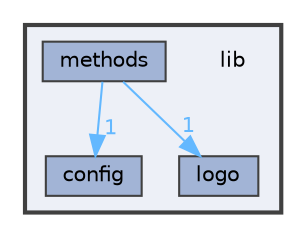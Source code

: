 digraph "lib"
{
 // LATEX_PDF_SIZE
  bgcolor="transparent";
  edge [fontname=Helvetica,fontsize=10,labelfontname=Helvetica,labelfontsize=10];
  node [fontname=Helvetica,fontsize=10,shape=box,height=0.2,width=0.4];
  compound=true
  subgraph clusterdir_97aefd0d527b934f1d99a682da8fe6a9 {
    graph [ bgcolor="#edf0f7", pencolor="grey25", label="", fontname=Helvetica,fontsize=10 style="filled,bold", URL="dir_97aefd0d527b934f1d99a682da8fe6a9.html",tooltip=""]
    dir_97aefd0d527b934f1d99a682da8fe6a9 [shape=plaintext, label="lib"];
  dir_10e48b983f378c59dcd859736018b16d [label="config", fillcolor="#a2b4d6", color="grey25", style="filled", URL="dir_10e48b983f378c59dcd859736018b16d.html",tooltip=""];
  dir_8fd9a3cef201c53b7b34b8e5cc94a3b0 [label="logo", fillcolor="#a2b4d6", color="grey25", style="filled", URL="dir_8fd9a3cef201c53b7b34b8e5cc94a3b0.html",tooltip=""];
  dir_1649163eabf29fab45911bfea96fcd56 [label="methods", fillcolor="#a2b4d6", color="grey25", style="filled", URL="dir_1649163eabf29fab45911bfea96fcd56.html",tooltip=""];
  }
  dir_1649163eabf29fab45911bfea96fcd56->dir_10e48b983f378c59dcd859736018b16d [headlabel="1", labeldistance=1.5 headhref="dir_000004_000000.html" href="dir_000004_000000.html" color="steelblue1" fontcolor="steelblue1"];
  dir_1649163eabf29fab45911bfea96fcd56->dir_8fd9a3cef201c53b7b34b8e5cc94a3b0 [headlabel="1", labeldistance=1.5 headhref="dir_000004_000003.html" href="dir_000004_000003.html" color="steelblue1" fontcolor="steelblue1"];
}
